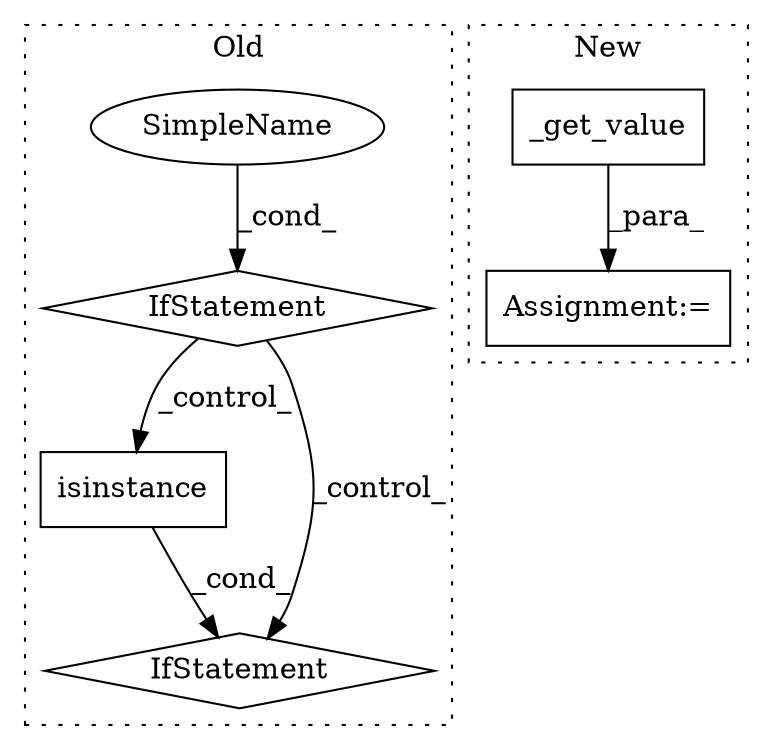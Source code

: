 digraph G {
subgraph cluster0 {
1 [label="isinstance" a="32" s="19714,19750" l="11,1" shape="box"];
3 [label="IfStatement" a="25" s="19710,19751" l="4,2" shape="diamond"];
4 [label="SimpleName" a="42" s="" l="" shape="ellipse"];
5 [label="IfStatement" a="25" s="19523,19585" l="4,2" shape="diamond"];
label = "Old";
style="dotted";
}
subgraph cluster1 {
2 [label="_get_value" a="32" s="19719,19757" l="11,1" shape="box"];
6 [label="Assignment:=" a="7" s="19713" l="1" shape="box"];
label = "New";
style="dotted";
}
1 -> 3 [label="_cond_"];
2 -> 6 [label="_para_"];
4 -> 5 [label="_cond_"];
5 -> 1 [label="_control_"];
5 -> 3 [label="_control_"];
}